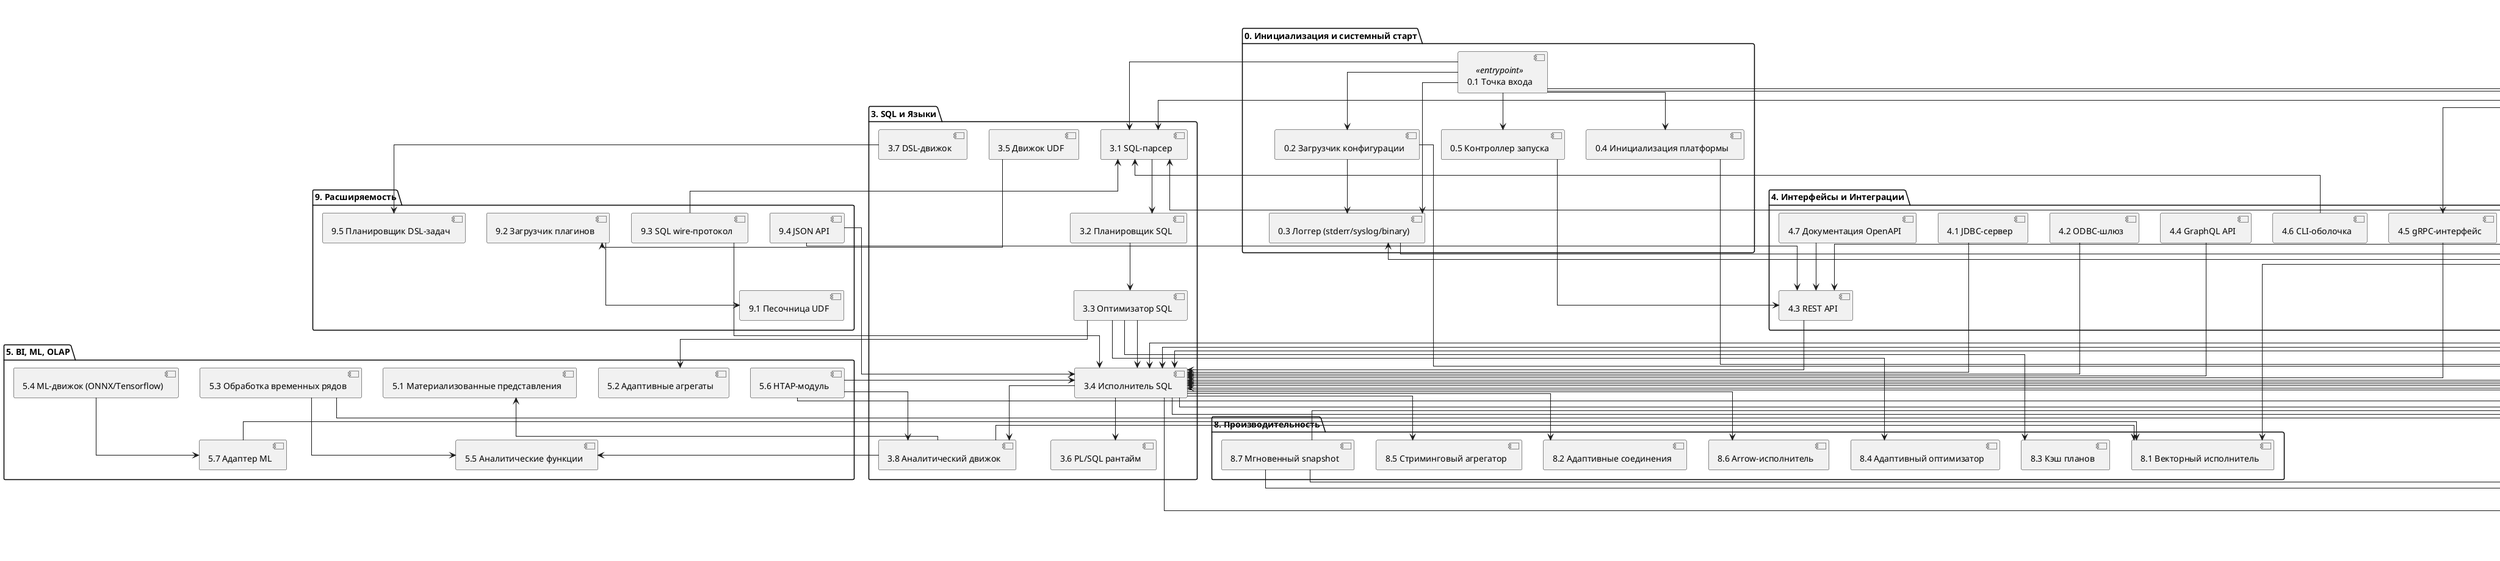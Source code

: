 @startuml
' Архитектура SAP HANA+ с русскими названиями и нумерацией
' Генерируется автоматически

title Архитектура In-Memory РСУБД уровня SAP HANA+

skinparam rectangle {
  StereotypeFontColor black
  StereotypeFontSize 11
}
skinparam shadowing false
skinparam linetype ortho
hide empty members

package "0. Инициализация и системный старт" {
  [0.1 Точка входа] as main <<entrypoint>>
  [0.2 Загрузчик конфигурации] as config_loader
  [0.3 Логгер (stderr/syslog/binary)] as logger
  [0.4 Инициализация платформы] as platform_init
  [0.5 Контроллер запуска] as bootstrap_controller
}

package "1. Архитектура и Хранилище" {
  [1.1 Распределение памяти] as memory_allocator <<NUMA-aware>>
  [1.2 Кэш страниц] as page_cache <<LRU/ARC>>
  [1.3 Колонковое хранилище] as column_store
  [1.4 Строковое хранилище] as row_store
  [1.5 Хранилище JSON] as json_store
  [1.6 Управление шардами] as sharding_manager
  [1.7 Управление партициями] as partition_manager
  [1.8 Авто-ребалансировка] as auto_rebalancer
  [1.9 Компрессия данных] as compression_engine
  [1.10 Индексы] as index_manager <<B+Tree, Bitmap, Hash>>
  [1.11 TTL и вытеснение] as ttl_eviction
  [1.12 Холодное хранилище (SSD)] as cold_storage_fallback
  [1.13 Буферный пул] as buffer_pool
  [1.14 Arrow-слой] as arrow_layout
  [1.15 FOR-кодирование] as for_encoding
  [1.16 Ограничения multi-tenant] as multi_tenant_limiter
  [1.17 Версионированные таблицы] as versioned_tables
}

package "2. Транзакционность и Надёжность" {
  [2.1 Движок MVCC] as mvcc_engine
  [2.2 Менеджер снимков] as snapshot_manager
  [2.3 WAL-журнал] as wal_manager
  [2.4 Менеджер транзакций] as txn_manager
  [2.5 Очистка (vacuum)] as gc_vacuum
  [2.6 Уровни изоляции] as isolation_levels
  [2.7 Механизм failover] as failover_engine
  [2.8 Репликация (Raft/Paxos)] as replication
  [2.9 Восстановление после сбоя] as crash_recovery
}

package "3. SQL и Языки" {
  [3.1 SQL-парсер] as sql_parser
  [3.2 Планировщик SQL] as sql_planner
  [3.3 Оптимизатор SQL] as sql_optimizer
  [3.4 Исполнитель SQL] as sql_executor
  [3.5 Движок UDF] as udf_engine
  [3.6 PL/SQL рантайм] as pl_lang_runtime
  [3.7 DSL-движок] as dsl_engine
  [3.8 Аналитический движок] as analytic_engine
}

package "4. Интерфейсы и Интеграции" {
  [4.1 JDBC-сервер] as jdbc_server
  [4.2 ODBC-шлюз] as odbc_gateway
  [4.3 REST API] as rest_api
  [4.4 GraphQL API] as graphql_api
  [4.5 gRPC-интерфейс] as grpc_interface
  [4.6 CLI-оболочка] as cli_shell
  [4.7 Документация OpenAPI] as openapi_doc
  [4.8 CDC и стриминг] as cdc_streaming
  [4.9 Загрузчик S3/CSV/Parquet] as s3_batch_loader
  [4.10 Внешние хуки] as external_hooks
}

package "5. BI, ML, OLAP" {
  [5.1 Материализованные представления] as materialized_views
  [5.2 Адаптивные агрегаты] as adaptive_aggregates
  [5.3 Обработка временных рядов] as time_series_engine
  [5.4 ML-движок (ONNX/Tensorflow)] as ml_runtime
  [5.5 Аналитические функции] as analytics_functions
  [5.6 HTAP-модуль] as htap_manager
  [5.7 Адаптер ML] as ml_adapter
}

package "6. Безопасность" {
  [6.1 RBAC/ABAC движок] as rbac_abac_engine
  [6.2 Безопасность строк/колонок] as row_col_security
  [6.3 TLS/mTLS/JWT] as tls_mtls_jwt
  [6.4 Аудит логов] as audit_logger
  [6.5 Политики доступа] as access_policies
  [6.6 Защита от SQL-инъекций] as sql_injection_guard
}

package "7. Observability и DevOps" {
  [7.1 Prometheus-экспортер] as prometheus_exporter
  [7.2 Трейсинг (OpenTelemetry)] as opentelemetry_tracer
  [7.3 Профилировщик (Flamegraph)] as flamegraph_profiler
  [7.4 Структурированное логирование] as structured_logger
  [7.5 Fuzzer-движок] as fuzzer_engine
  [7.6 CI/CD раннер] as ci_cd_runner
  [7.7 Эволюция схемы] as schema_evolver
}

package "8. Производительность" {
  [8.1 Векторный исполнитель] as vectorized_executor
  [8.2 Адаптивные соединения] as adaptive_joins
  [8.3 Кэш планов] as plan_cache
  [8.4 Адаптивный оптимизатор] as runtime_optimizer
  [8.5 Стриминговый агрегатор] as streaming_aggregator
  [8.6 Arrow-исполнитель] as arrow_executor
  [8.7 Мгновенный snapshot] as instant_snapshot
}

package "9. Расширяемость" {
  [9.1 Песочница UDF] as udf_sandbox
  [9.2 Загрузчик плагинов] as plugin_loader
  [9.3 SQL wire-протокол] as sql_wire_protocol
  [9.4 JSON API] as json_api
  [9.5 Планировщик DSL-задач] as dsl_task_scheduler
}

package "10. Тестируемость" {
  [10.1 Unit-тесты] as unit_test_engine
  [10.2 Интеграционные тесты] as integration_test_harness
  [10.3 Стресс-тесты] as stress_test_runner
  [10.4 Мутационное покрытие] as mutation_coverage
}

main --> config_loader
main --> logger
main --> platform_init
main --> bootstrap_controller
main --> memory_allocator
main --> txn_manager
main --> sql_parser
bootstrap_controller --> rest_api
sql_parser --> sql_planner
sql_planner --> sql_optimizer
sql_optimizer --> sql_executor
sql_optimizer --> adaptive_aggregates
sql_optimizer --> plan_cache
sql_optimizer --> runtime_optimizer
sql_executor --> index_manager
sql_executor --> column_store
sql_executor --> row_store
sql_executor --> mvcc_engine
sql_executor --> pl_lang_runtime
sql_executor --> analytic_engine
sql_executor --> adaptive_joins
sql_executor --> streaming_aggregator
sql_executor --> arrow_executor
analytic_engine --> materialized_views
analytic_engine --> analytics_functions
analytic_engine --> vectorized_executor
mvcc_engine --> versioned_tables
mvcc_engine --> snapshot_manager
mvcc_engine --> wal_manager
txn_manager --> mvcc_engine
txn_manager --> gc_vacuum
txn_manager --> isolation_levels
txn_manager --> replication
replication --> failover_engine
crash_recovery --> wal_manager
row_store --> buffer_pool
row_store --> index_manager
column_store --> compression_engine
column_store --> for_encoding
column_store --> arrow_layout
column_store --> index_manager
page_cache --> cold_storage_fallback
ttl_eviction --> cold_storage_fallback
rest_api --> sql_executor
graphql_api --> sql_executor
grpc_interface --> sql_executor
s3_batch_loader --> row_store
s3_batch_loader --> column_store
cdc_streaming --> wal_manager
ml_runtime --> ml_adapter
ml_adapter --> vectorized_executor
udf_engine --> plugin_loader
plugin_loader --> udf_sandbox
opentelemetry_tracer --> sql_executor
flamegraph_profiler --> vectorized_executor
structured_logger --> logger
integration_test_harness --> row_store
integration_test_harness --> column_store
stress_test_runner --> txn_manager
stress_test_runner --> sql_executor
mutation_coverage --> sql_parser
mutation_coverage --> sql_executor
json_store --> sql_executor
sharding_manager --> partition_manager
partition_manager --> row_store
auto_rebalancer --> sharding_manager
multi_tenant_limiter --> buffer_pool
multi_tenant_limiter --> memory_allocator
dsl_engine --> dsl_task_scheduler
jdbc_server --> sql_executor
odbc_gateway --> sql_executor
cli_shell --> sql_parser
openapi_doc --> rest_api
external_hooks --> txn_manager
time_series_engine --> column_store
time_series_engine --> analytics_functions
rbac_abac_engine --> sql_executor
tls_mtls_jwt --> rest_api
tls_mtls_jwt --> grpc_interface
access_policies --> row_col_security
sql_injection_guard --> sql_parser
fuzzer_engine --> sql_executor
fuzzer_engine --> txn_manager
schema_evolver --> row_store
schema_evolver --> column_store
instant_snapshot --> buffer_pool
instant_snapshot --> snapshot_manager
instant_snapshot --> mvcc_engine
ci_cd_runner --> unit_test_engine
ci_cd_runner --> schema_evolver
prometheus_exporter --> buffer_pool
prometheus_exporter --> sql_executor
prometheus_exporter --> opentelemetry_tracer
audit_logger --> sql_executor
audit_logger --> txn_manager
audit_logger --> structured_logger
htap_manager --> analytic_engine
htap_manager --> column_store
htap_manager --> sql_executor
config_loader --> logger
config_loader --> memory_allocator
logger --> structured_logger
platform_init --> memory_allocator
memory_allocator --> buffer_pool
memory_allocator --> multi_tenant_limiter
json_api --> sql_executor
json_api --> rest_api
sql_wire_protocol --> sql_parser
sql_wire_protocol --> sql_executor
@enduml
